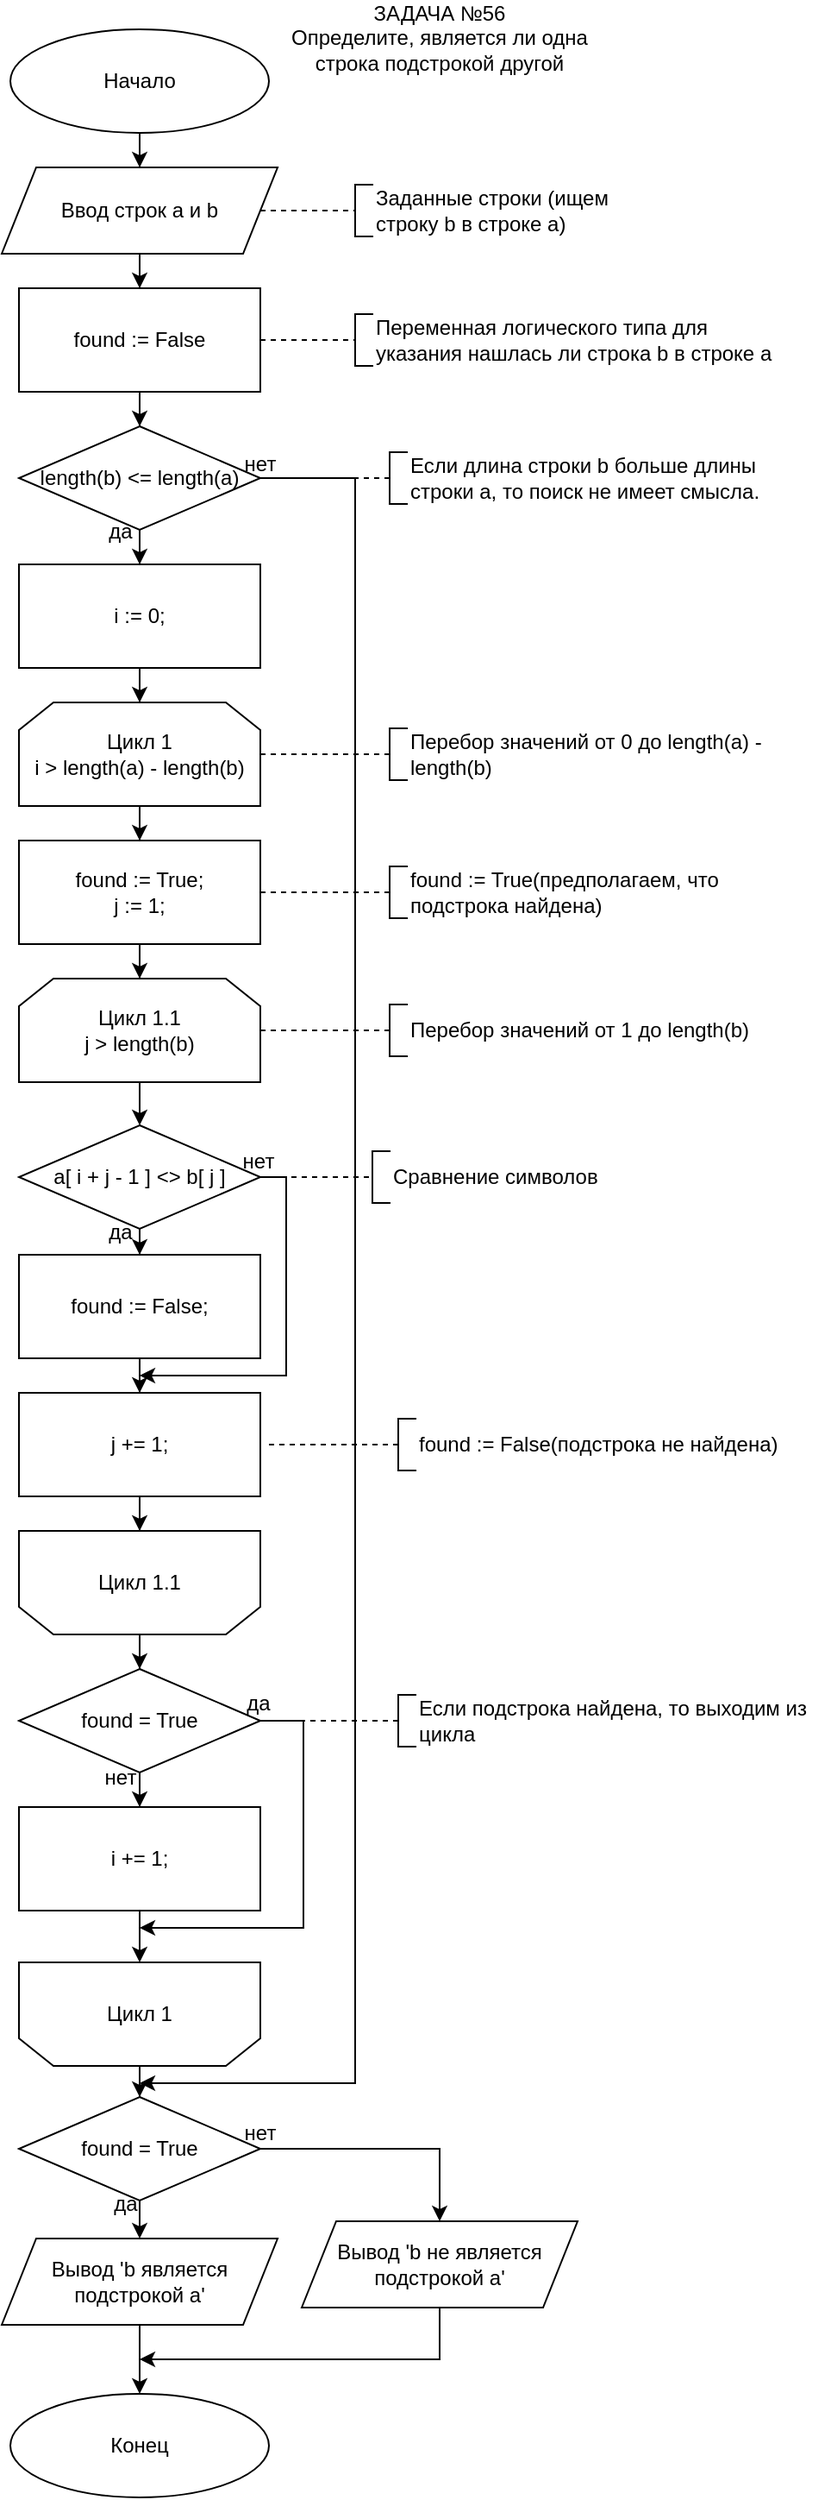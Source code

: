 <mxfile version="25.0.3">
  <diagram id="NTyWeSotmfnSPhq0FN5V" name="Страница — 1">
    <mxGraphModel dx="1290" dy="1736" grid="1" gridSize="10" guides="1" tooltips="1" connect="1" arrows="1" fold="1" page="1" pageScale="1" pageWidth="827" pageHeight="1169" math="0" shadow="0">
      <root>
        <mxCell id="0" />
        <mxCell id="1" parent="0" />
        <mxCell id="mmSBYy4YNqLgO61rvtRM-5" style="edgeStyle=orthogonalEdgeStyle;rounded=0;orthogonalLoop=1;jettySize=auto;html=1;" parent="1" source="mmSBYy4YNqLgO61rvtRM-1" target="mmSBYy4YNqLgO61rvtRM-3" edge="1">
          <mxGeometry relative="1" as="geometry" />
        </mxCell>
        <mxCell id="mmSBYy4YNqLgO61rvtRM-1" value="Начало" style="ellipse;whiteSpace=wrap;html=1;" parent="1" vertex="1">
          <mxGeometry x="170" y="-50" width="150" height="60" as="geometry" />
        </mxCell>
        <mxCell id="mmSBYy4YNqLgO61rvtRM-2" value="Конец" style="ellipse;whiteSpace=wrap;html=1;" parent="1" vertex="1">
          <mxGeometry x="170" y="1320" width="150" height="60" as="geometry" />
        </mxCell>
        <mxCell id="mmSBYy4YNqLgO61rvtRM-49" style="edgeStyle=orthogonalEdgeStyle;rounded=0;orthogonalLoop=1;jettySize=auto;html=1;" parent="1" source="mmSBYy4YNqLgO61rvtRM-3" target="mmSBYy4YNqLgO61rvtRM-48" edge="1">
          <mxGeometry relative="1" as="geometry" />
        </mxCell>
        <mxCell id="mmSBYy4YNqLgO61rvtRM-3" value="Ввод строк a и&lt;span style=&quot;background-color: initial;&quot;&gt;&amp;nbsp;b&lt;/span&gt;" style="shape=parallelogram;perimeter=parallelogramPerimeter;whiteSpace=wrap;html=1;fixedSize=1;" parent="1" vertex="1">
          <mxGeometry x="165" y="30" width="160" height="50" as="geometry" />
        </mxCell>
        <mxCell id="mmSBYy4YNqLgO61rvtRM-12" style="edgeStyle=orthogonalEdgeStyle;rounded=0;orthogonalLoop=1;jettySize=auto;html=1;" parent="1" source="mmSBYy4YNqLgO61rvtRM-4" target="mmSBYy4YNqLgO61rvtRM-11" edge="1">
          <mxGeometry relative="1" as="geometry" />
        </mxCell>
        <mxCell id="mmSBYy4YNqLgO61rvtRM-4" value="i := 0;" style="rounded=0;whiteSpace=wrap;html=1;" parent="1" vertex="1">
          <mxGeometry x="175" y="260" width="140" height="60" as="geometry" />
        </mxCell>
        <mxCell id="mmSBYy4YNqLgO61rvtRM-21" style="edgeStyle=orthogonalEdgeStyle;rounded=0;orthogonalLoop=1;jettySize=auto;html=1;" parent="1" source="mmSBYy4YNqLgO61rvtRM-6" target="mmSBYy4YNqLgO61rvtRM-4" edge="1">
          <mxGeometry relative="1" as="geometry" />
        </mxCell>
        <mxCell id="mmSBYy4YNqLgO61rvtRM-47" style="edgeStyle=orthogonalEdgeStyle;rounded=0;orthogonalLoop=1;jettySize=auto;html=1;" parent="1" source="mmSBYy4YNqLgO61rvtRM-6" edge="1">
          <mxGeometry relative="1" as="geometry">
            <mxPoint x="245" y="1140" as="targetPoint" />
            <Array as="points">
              <mxPoint x="370" y="210" />
              <mxPoint x="370" y="1140" />
              <mxPoint x="245" y="1140" />
            </Array>
          </mxGeometry>
        </mxCell>
        <mxCell id="mmSBYy4YNqLgO61rvtRM-6" value="length(b) &amp;lt;= length(a)" style="rhombus;whiteSpace=wrap;html=1;" parent="1" vertex="1">
          <mxGeometry x="175" y="180" width="140" height="60" as="geometry" />
        </mxCell>
        <mxCell id="mmSBYy4YNqLgO61rvtRM-38" style="edgeStyle=orthogonalEdgeStyle;rounded=0;orthogonalLoop=1;jettySize=auto;html=1;" parent="1" source="mmSBYy4YNqLgO61rvtRM-8" edge="1">
          <mxGeometry relative="1" as="geometry">
            <mxPoint x="245" y="1300" as="targetPoint" />
            <Array as="points">
              <mxPoint x="419" y="1300" />
              <mxPoint x="250" y="1300" />
            </Array>
          </mxGeometry>
        </mxCell>
        <mxCell id="mmSBYy4YNqLgO61rvtRM-8" value="Вывод &#39;b не является подстрокой a&#39;" style="shape=parallelogram;perimeter=parallelogramPerimeter;whiteSpace=wrap;html=1;fixedSize=1;" parent="1" vertex="1">
          <mxGeometry x="339" y="1220" width="160" height="50" as="geometry" />
        </mxCell>
        <mxCell id="mmSBYy4YNqLgO61rvtRM-14" style="edgeStyle=orthogonalEdgeStyle;rounded=0;orthogonalLoop=1;jettySize=auto;html=1;" parent="1" source="mmSBYy4YNqLgO61rvtRM-11" target="mmSBYy4YNqLgO61rvtRM-13" edge="1">
          <mxGeometry relative="1" as="geometry" />
        </mxCell>
        <mxCell id="mmSBYy4YNqLgO61rvtRM-11" value="Цикл 1&lt;div&gt;i &amp;gt; length(a) - length(b)&lt;/div&gt;" style="shape=loopLimit;whiteSpace=wrap;html=1;" parent="1" vertex="1">
          <mxGeometry x="175" y="340" width="140" height="60" as="geometry" />
        </mxCell>
        <mxCell id="mmSBYy4YNqLgO61rvtRM-16" style="edgeStyle=orthogonalEdgeStyle;rounded=0;orthogonalLoop=1;jettySize=auto;html=1;" parent="1" source="mmSBYy4YNqLgO61rvtRM-13" target="mmSBYy4YNqLgO61rvtRM-15" edge="1">
          <mxGeometry relative="1" as="geometry" />
        </mxCell>
        <mxCell id="mmSBYy4YNqLgO61rvtRM-13" value="found := True;&lt;div&gt;j := 1;&lt;/div&gt;" style="rounded=0;whiteSpace=wrap;html=1;" parent="1" vertex="1">
          <mxGeometry x="175" y="420" width="140" height="60" as="geometry" />
        </mxCell>
        <mxCell id="mmSBYy4YNqLgO61rvtRM-18" style="edgeStyle=orthogonalEdgeStyle;rounded=0;orthogonalLoop=1;jettySize=auto;html=1;" parent="1" source="mmSBYy4YNqLgO61rvtRM-15" target="mmSBYy4YNqLgO61rvtRM-17" edge="1">
          <mxGeometry relative="1" as="geometry" />
        </mxCell>
        <mxCell id="mmSBYy4YNqLgO61rvtRM-15" value="Цикл 1.1&lt;div&gt;j &amp;gt;&lt;span style=&quot;background-color: initial;&quot;&gt;&amp;nbsp;length(b)&lt;/span&gt;&lt;/div&gt;" style="shape=loopLimit;whiteSpace=wrap;html=1;" parent="1" vertex="1">
          <mxGeometry x="175" y="500" width="140" height="60" as="geometry" />
        </mxCell>
        <mxCell id="mmSBYy4YNqLgO61rvtRM-28" style="edgeStyle=orthogonalEdgeStyle;rounded=0;orthogonalLoop=1;jettySize=auto;html=1;" parent="1" source="mmSBYy4YNqLgO61rvtRM-17" edge="1">
          <mxGeometry relative="1" as="geometry">
            <mxPoint x="245" y="730" as="targetPoint" />
            <Array as="points">
              <mxPoint x="330" y="615" />
              <mxPoint x="330" y="730" />
            </Array>
          </mxGeometry>
        </mxCell>
        <mxCell id="mmSBYy4YNqLgO61rvtRM-85" style="edgeStyle=orthogonalEdgeStyle;rounded=0;orthogonalLoop=1;jettySize=auto;html=1;" parent="1" source="mmSBYy4YNqLgO61rvtRM-17" target="mmSBYy4YNqLgO61rvtRM-84" edge="1">
          <mxGeometry relative="1" as="geometry" />
        </mxCell>
        <mxCell id="mmSBYy4YNqLgO61rvtRM-17" value="a[ i + j - 1 ] &amp;lt;&amp;gt; b[ j ]" style="rhombus;whiteSpace=wrap;html=1;" parent="1" vertex="1">
          <mxGeometry x="175" y="585" width="140" height="60" as="geometry" />
        </mxCell>
        <mxCell id="mmSBYy4YNqLgO61rvtRM-23" style="edgeStyle=orthogonalEdgeStyle;rounded=0;orthogonalLoop=1;jettySize=auto;html=1;" parent="1" source="mmSBYy4YNqLgO61rvtRM-19" target="mmSBYy4YNqLgO61rvtRM-22" edge="1">
          <mxGeometry relative="1" as="geometry" />
        </mxCell>
        <mxCell id="mmSBYy4YNqLgO61rvtRM-19" value="j += 1;" style="rounded=0;whiteSpace=wrap;html=1;" parent="1" vertex="1">
          <mxGeometry x="175" y="740" width="140" height="60" as="geometry" />
        </mxCell>
        <mxCell id="mmSBYy4YNqLgO61rvtRM-25" style="edgeStyle=orthogonalEdgeStyle;rounded=0;orthogonalLoop=1;jettySize=auto;html=1;" parent="1" source="mmSBYy4YNqLgO61rvtRM-22" target="mmSBYy4YNqLgO61rvtRM-24" edge="1">
          <mxGeometry relative="1" as="geometry" />
        </mxCell>
        <mxCell id="mmSBYy4YNqLgO61rvtRM-22" value="Цикл 1.1" style="shape=loopLimit;whiteSpace=wrap;html=1;direction=west;" parent="1" vertex="1">
          <mxGeometry x="175" y="820" width="140" height="60" as="geometry" />
        </mxCell>
        <mxCell id="mmSBYy4YNqLgO61rvtRM-30" style="edgeStyle=orthogonalEdgeStyle;rounded=0;orthogonalLoop=1;jettySize=auto;html=1;exitX=1;exitY=0.5;exitDx=0;exitDy=0;" parent="1" source="mmSBYy4YNqLgO61rvtRM-24" edge="1">
          <mxGeometry relative="1" as="geometry">
            <mxPoint x="245" y="1050" as="targetPoint" />
            <Array as="points">
              <mxPoint x="340" y="930" />
              <mxPoint x="340" y="1050" />
            </Array>
          </mxGeometry>
        </mxCell>
        <mxCell id="mmSBYy4YNqLgO61rvtRM-88" style="edgeStyle=orthogonalEdgeStyle;rounded=0;orthogonalLoop=1;jettySize=auto;html=1;" parent="1" source="mmSBYy4YNqLgO61rvtRM-24" target="mmSBYy4YNqLgO61rvtRM-87" edge="1">
          <mxGeometry relative="1" as="geometry" />
        </mxCell>
        <mxCell id="mmSBYy4YNqLgO61rvtRM-24" value="found = True" style="rhombus;whiteSpace=wrap;html=1;" parent="1" vertex="1">
          <mxGeometry x="175" y="900" width="140" height="60" as="geometry" />
        </mxCell>
        <mxCell id="mmSBYy4YNqLgO61rvtRM-33" style="edgeStyle=orthogonalEdgeStyle;rounded=0;orthogonalLoop=1;jettySize=auto;html=1;" parent="1" source="mmSBYy4YNqLgO61rvtRM-26" target="mmSBYy4YNqLgO61rvtRM-32" edge="1">
          <mxGeometry relative="1" as="geometry" />
        </mxCell>
        <mxCell id="mmSBYy4YNqLgO61rvtRM-26" value="Цикл 1" style="shape=loopLimit;whiteSpace=wrap;html=1;direction=west;" parent="1" vertex="1">
          <mxGeometry x="175" y="1070" width="140" height="60" as="geometry" />
        </mxCell>
        <mxCell id="mmSBYy4YNqLgO61rvtRM-35" style="edgeStyle=orthogonalEdgeStyle;rounded=0;orthogonalLoop=1;jettySize=auto;html=1;" parent="1" source="mmSBYy4YNqLgO61rvtRM-32" target="mmSBYy4YNqLgO61rvtRM-34" edge="1">
          <mxGeometry relative="1" as="geometry" />
        </mxCell>
        <mxCell id="mmSBYy4YNqLgO61rvtRM-36" style="edgeStyle=orthogonalEdgeStyle;rounded=0;orthogonalLoop=1;jettySize=auto;html=1;" parent="1" source="mmSBYy4YNqLgO61rvtRM-32" target="mmSBYy4YNqLgO61rvtRM-8" edge="1">
          <mxGeometry relative="1" as="geometry" />
        </mxCell>
        <mxCell id="mmSBYy4YNqLgO61rvtRM-32" value="found = True" style="rhombus;whiteSpace=wrap;html=1;" parent="1" vertex="1">
          <mxGeometry x="175" y="1148" width="140" height="60" as="geometry" />
        </mxCell>
        <mxCell id="mmSBYy4YNqLgO61rvtRM-37" style="edgeStyle=orthogonalEdgeStyle;rounded=0;orthogonalLoop=1;jettySize=auto;html=1;" parent="1" source="mmSBYy4YNqLgO61rvtRM-34" target="mmSBYy4YNqLgO61rvtRM-2" edge="1">
          <mxGeometry relative="1" as="geometry" />
        </mxCell>
        <mxCell id="mmSBYy4YNqLgO61rvtRM-34" value="Вывод &#39;b является подстрокой a&#39;" style="shape=parallelogram;perimeter=parallelogramPerimeter;whiteSpace=wrap;html=1;fixedSize=1;" parent="1" vertex="1">
          <mxGeometry x="165" y="1230" width="160" height="50" as="geometry" />
        </mxCell>
        <mxCell id="mmSBYy4YNqLgO61rvtRM-39" value="да" style="text;html=1;align=center;verticalAlign=middle;whiteSpace=wrap;rounded=0;" parent="1" vertex="1">
          <mxGeometry x="227" y="1205" width="20" height="10" as="geometry" />
        </mxCell>
        <mxCell id="mmSBYy4YNqLgO61rvtRM-40" value="да" style="text;html=1;align=center;verticalAlign=middle;whiteSpace=wrap;rounded=0;" parent="1" vertex="1">
          <mxGeometry x="304" y="915" width="20" height="10" as="geometry" />
        </mxCell>
        <mxCell id="mmSBYy4YNqLgO61rvtRM-41" value="да" style="text;html=1;align=center;verticalAlign=middle;whiteSpace=wrap;rounded=0;" parent="1" vertex="1">
          <mxGeometry x="224" y="642" width="20" height="10" as="geometry" />
        </mxCell>
        <mxCell id="mmSBYy4YNqLgO61rvtRM-42" value="да" style="text;html=1;align=center;verticalAlign=middle;whiteSpace=wrap;rounded=0;" parent="1" vertex="1">
          <mxGeometry x="224" y="236" width="20" height="10" as="geometry" />
        </mxCell>
        <mxCell id="mmSBYy4YNqLgO61rvtRM-43" value="нет" style="text;html=1;align=center;verticalAlign=middle;whiteSpace=wrap;rounded=0;" parent="1" vertex="1">
          <mxGeometry x="305" y="1164" width="20" height="10" as="geometry" />
        </mxCell>
        <mxCell id="mmSBYy4YNqLgO61rvtRM-44" value="нет" style="text;html=1;align=center;verticalAlign=middle;whiteSpace=wrap;rounded=0;" parent="1" vertex="1">
          <mxGeometry x="224" y="958" width="20" height="10" as="geometry" />
        </mxCell>
        <mxCell id="mmSBYy4YNqLgO61rvtRM-45" value="нет" style="text;html=1;align=center;verticalAlign=middle;whiteSpace=wrap;rounded=0;" parent="1" vertex="1">
          <mxGeometry x="304" y="601" width="20" height="10" as="geometry" />
        </mxCell>
        <mxCell id="mmSBYy4YNqLgO61rvtRM-46" value="нет" style="text;html=1;align=center;verticalAlign=middle;whiteSpace=wrap;rounded=0;" parent="1" vertex="1">
          <mxGeometry x="305" y="197" width="20" height="10" as="geometry" />
        </mxCell>
        <mxCell id="mmSBYy4YNqLgO61rvtRM-50" style="edgeStyle=orthogonalEdgeStyle;rounded=0;orthogonalLoop=1;jettySize=auto;html=1;" parent="1" source="mmSBYy4YNqLgO61rvtRM-48" target="mmSBYy4YNqLgO61rvtRM-6" edge="1">
          <mxGeometry relative="1" as="geometry" />
        </mxCell>
        <mxCell id="mmSBYy4YNqLgO61rvtRM-48" value="found := False" style="rounded=0;whiteSpace=wrap;html=1;" parent="1" vertex="1">
          <mxGeometry x="175" y="100" width="140" height="60" as="geometry" />
        </mxCell>
        <mxCell id="mmSBYy4YNqLgO61rvtRM-51" value="" style="endArrow=none;dashed=1;html=1;rounded=0;" parent="1" source="mmSBYy4YNqLgO61rvtRM-3" target="mmSBYy4YNqLgO61rvtRM-52" edge="1">
          <mxGeometry width="50" height="50" relative="1" as="geometry">
            <mxPoint x="670" y="190" as="sourcePoint" />
            <mxPoint x="390" y="60" as="targetPoint" />
          </mxGeometry>
        </mxCell>
        <mxCell id="mmSBYy4YNqLgO61rvtRM-52" value="" style="shape=partialRectangle;whiteSpace=wrap;html=1;bottom=1;right=1;left=1;top=0;fillColor=none;routingCenterX=-0.5;rotation=90;" parent="1" vertex="1">
          <mxGeometry x="360" y="50" width="30" height="10" as="geometry" />
        </mxCell>
        <mxCell id="mmSBYy4YNqLgO61rvtRM-54" value="Заданные строки (ищем строку b в строке a)" style="text;html=1;align=left;verticalAlign=middle;whiteSpace=wrap;rounded=0;" parent="1" vertex="1">
          <mxGeometry x="380" y="40" width="146" height="30" as="geometry" />
        </mxCell>
        <mxCell id="mmSBYy4YNqLgO61rvtRM-55" value="" style="endArrow=none;dashed=1;html=1;rounded=0;" parent="1" target="mmSBYy4YNqLgO61rvtRM-56" edge="1">
          <mxGeometry width="50" height="50" relative="1" as="geometry">
            <mxPoint x="315" y="130" as="sourcePoint" />
            <mxPoint x="390" y="135" as="targetPoint" />
          </mxGeometry>
        </mxCell>
        <mxCell id="mmSBYy4YNqLgO61rvtRM-56" value="" style="shape=partialRectangle;whiteSpace=wrap;html=1;bottom=1;right=1;left=1;top=0;fillColor=none;routingCenterX=-0.5;rotation=90;" parent="1" vertex="1">
          <mxGeometry x="360" y="125" width="30" height="10" as="geometry" />
        </mxCell>
        <mxCell id="mmSBYy4YNqLgO61rvtRM-57" value="Переменная логического типа для указания нашлась ли строка b в строке a" style="text;html=1;align=left;verticalAlign=middle;whiteSpace=wrap;rounded=0;" parent="1" vertex="1">
          <mxGeometry x="380" y="115" width="240" height="30" as="geometry" />
        </mxCell>
        <mxCell id="mmSBYy4YNqLgO61rvtRM-60" value="" style="endArrow=none;dashed=1;html=1;rounded=0;" parent="1" target="mmSBYy4YNqLgO61rvtRM-61" edge="1">
          <mxGeometry width="50" height="50" relative="1" as="geometry">
            <mxPoint x="315" y="210" as="sourcePoint" />
            <mxPoint x="390" y="215" as="targetPoint" />
          </mxGeometry>
        </mxCell>
        <mxCell id="mmSBYy4YNqLgO61rvtRM-61" value="" style="shape=partialRectangle;whiteSpace=wrap;html=1;bottom=1;right=1;left=1;top=0;fillColor=none;routingCenterX=-0.5;rotation=90;" parent="1" vertex="1">
          <mxGeometry x="380" y="205" width="30" height="10" as="geometry" />
        </mxCell>
        <mxCell id="mmSBYy4YNqLgO61rvtRM-62" value="Если длина строки b больше длины строки a, то поиск не имеет смысла." style="text;html=1;align=left;verticalAlign=middle;whiteSpace=wrap;rounded=0;" parent="1" vertex="1">
          <mxGeometry x="400" y="195" width="240" height="30" as="geometry" />
        </mxCell>
        <mxCell id="mmSBYy4YNqLgO61rvtRM-63" value="" style="endArrow=none;dashed=1;html=1;rounded=0;" parent="1" target="mmSBYy4YNqLgO61rvtRM-64" edge="1">
          <mxGeometry width="50" height="50" relative="1" as="geometry">
            <mxPoint x="315" y="615" as="sourcePoint" />
            <mxPoint x="390" y="620" as="targetPoint" />
          </mxGeometry>
        </mxCell>
        <mxCell id="mmSBYy4YNqLgO61rvtRM-64" value="" style="shape=partialRectangle;whiteSpace=wrap;html=1;bottom=1;right=1;left=1;top=0;fillColor=none;routingCenterX=-0.5;rotation=90;" parent="1" vertex="1">
          <mxGeometry x="370" y="610" width="30" height="10" as="geometry" />
        </mxCell>
        <mxCell id="mmSBYy4YNqLgO61rvtRM-65" value="Сравнение символов" style="text;html=1;align=left;verticalAlign=middle;whiteSpace=wrap;rounded=0;" parent="1" vertex="1">
          <mxGeometry x="390" y="600" width="240" height="30" as="geometry" />
        </mxCell>
        <mxCell id="mmSBYy4YNqLgO61rvtRM-66" value="" style="endArrow=none;dashed=1;html=1;rounded=0;" parent="1" target="mmSBYy4YNqLgO61rvtRM-67" edge="1">
          <mxGeometry width="50" height="50" relative="1" as="geometry">
            <mxPoint x="315" y="450" as="sourcePoint" />
            <mxPoint x="390" y="455" as="targetPoint" />
          </mxGeometry>
        </mxCell>
        <mxCell id="mmSBYy4YNqLgO61rvtRM-67" value="" style="shape=partialRectangle;whiteSpace=wrap;html=1;bottom=1;right=1;left=1;top=0;fillColor=none;routingCenterX=-0.5;rotation=90;" parent="1" vertex="1">
          <mxGeometry x="380" y="445" width="30" height="10" as="geometry" />
        </mxCell>
        <mxCell id="mmSBYy4YNqLgO61rvtRM-68" value="found := True(предполагаем, что подстрока найдена)" style="text;html=1;align=left;verticalAlign=middle;whiteSpace=wrap;rounded=0;" parent="1" vertex="1">
          <mxGeometry x="400" y="435" width="240" height="30" as="geometry" />
        </mxCell>
        <mxCell id="mmSBYy4YNqLgO61rvtRM-69" value="" style="endArrow=none;dashed=1;html=1;rounded=0;" parent="1" target="mmSBYy4YNqLgO61rvtRM-70" edge="1">
          <mxGeometry width="50" height="50" relative="1" as="geometry">
            <mxPoint x="320" y="770" as="sourcePoint" />
            <mxPoint x="395" y="775" as="targetPoint" />
          </mxGeometry>
        </mxCell>
        <mxCell id="mmSBYy4YNqLgO61rvtRM-70" value="" style="shape=partialRectangle;whiteSpace=wrap;html=1;bottom=1;right=1;left=1;top=0;fillColor=none;routingCenterX=-0.5;rotation=90;" parent="1" vertex="1">
          <mxGeometry x="385" y="765" width="30" height="10" as="geometry" />
        </mxCell>
        <mxCell id="mmSBYy4YNqLgO61rvtRM-71" value="found := False(подстрока не найдена)" style="text;html=1;align=left;verticalAlign=middle;whiteSpace=wrap;rounded=0;" parent="1" vertex="1">
          <mxGeometry x="405" y="755" width="240" height="30" as="geometry" />
        </mxCell>
        <mxCell id="mmSBYy4YNqLgO61rvtRM-75" value="" style="endArrow=none;dashed=1;html=1;rounded=0;" parent="1" target="mmSBYy4YNqLgO61rvtRM-76" edge="1">
          <mxGeometry width="50" height="50" relative="1" as="geometry">
            <mxPoint x="320" y="930" as="sourcePoint" />
            <mxPoint x="395" y="935" as="targetPoint" />
          </mxGeometry>
        </mxCell>
        <mxCell id="mmSBYy4YNqLgO61rvtRM-76" value="" style="shape=partialRectangle;whiteSpace=wrap;html=1;bottom=1;right=1;left=1;top=0;fillColor=none;routingCenterX=-0.5;rotation=90;" parent="1" vertex="1">
          <mxGeometry x="385" y="925" width="30" height="10" as="geometry" />
        </mxCell>
        <mxCell id="mmSBYy4YNqLgO61rvtRM-77" value="Если подстрока найдена, то выходим из цикла" style="text;html=1;align=left;verticalAlign=middle;whiteSpace=wrap;rounded=0;" parent="1" vertex="1">
          <mxGeometry x="405" y="915" width="240" height="30" as="geometry" />
        </mxCell>
        <mxCell id="mmSBYy4YNqLgO61rvtRM-78" value="" style="endArrow=none;dashed=1;html=1;rounded=0;" parent="1" target="mmSBYy4YNqLgO61rvtRM-79" edge="1">
          <mxGeometry width="50" height="50" relative="1" as="geometry">
            <mxPoint x="315" y="370" as="sourcePoint" />
            <mxPoint x="390" y="375" as="targetPoint" />
          </mxGeometry>
        </mxCell>
        <mxCell id="mmSBYy4YNqLgO61rvtRM-79" value="" style="shape=partialRectangle;whiteSpace=wrap;html=1;bottom=1;right=1;left=1;top=0;fillColor=none;routingCenterX=-0.5;rotation=90;" parent="1" vertex="1">
          <mxGeometry x="380" y="365" width="30" height="10" as="geometry" />
        </mxCell>
        <mxCell id="mmSBYy4YNqLgO61rvtRM-80" value="Перебор значений от 0 до&amp;nbsp;&lt;span style=&quot;text-align: center;&quot;&gt;length(a) - length(b)&lt;/span&gt;" style="text;html=1;align=left;verticalAlign=middle;whiteSpace=wrap;rounded=0;" parent="1" vertex="1">
          <mxGeometry x="400" y="355" width="240" height="30" as="geometry" />
        </mxCell>
        <mxCell id="mmSBYy4YNqLgO61rvtRM-81" value="" style="endArrow=none;dashed=1;html=1;rounded=0;" parent="1" target="mmSBYy4YNqLgO61rvtRM-82" edge="1">
          <mxGeometry width="50" height="50" relative="1" as="geometry">
            <mxPoint x="315" y="530" as="sourcePoint" />
            <mxPoint x="390" y="535" as="targetPoint" />
          </mxGeometry>
        </mxCell>
        <mxCell id="mmSBYy4YNqLgO61rvtRM-82" value="" style="shape=partialRectangle;whiteSpace=wrap;html=1;bottom=1;right=1;left=1;top=0;fillColor=none;routingCenterX=-0.5;rotation=90;" parent="1" vertex="1">
          <mxGeometry x="380" y="525" width="30" height="10" as="geometry" />
        </mxCell>
        <mxCell id="mmSBYy4YNqLgO61rvtRM-83" value="Перебор значений от 1 до&amp;nbsp;&lt;span style=&quot;text-align: center;&quot;&gt;length(b)&lt;/span&gt;" style="text;html=1;align=left;verticalAlign=middle;whiteSpace=wrap;rounded=0;" parent="1" vertex="1">
          <mxGeometry x="400" y="515" width="240" height="30" as="geometry" />
        </mxCell>
        <mxCell id="mmSBYy4YNqLgO61rvtRM-86" style="edgeStyle=orthogonalEdgeStyle;rounded=0;orthogonalLoop=1;jettySize=auto;html=1;" parent="1" source="mmSBYy4YNqLgO61rvtRM-84" target="mmSBYy4YNqLgO61rvtRM-19" edge="1">
          <mxGeometry relative="1" as="geometry" />
        </mxCell>
        <mxCell id="mmSBYy4YNqLgO61rvtRM-84" value="found := False;" style="rounded=0;whiteSpace=wrap;html=1;" parent="1" vertex="1">
          <mxGeometry x="175" y="660" width="140" height="60" as="geometry" />
        </mxCell>
        <mxCell id="mmSBYy4YNqLgO61rvtRM-89" style="edgeStyle=orthogonalEdgeStyle;rounded=0;orthogonalLoop=1;jettySize=auto;html=1;" parent="1" source="mmSBYy4YNqLgO61rvtRM-87" target="mmSBYy4YNqLgO61rvtRM-26" edge="1">
          <mxGeometry relative="1" as="geometry" />
        </mxCell>
        <mxCell id="mmSBYy4YNqLgO61rvtRM-87" value="i += 1;" style="rounded=0;whiteSpace=wrap;html=1;" parent="1" vertex="1">
          <mxGeometry x="175" y="980" width="140" height="60" as="geometry" />
        </mxCell>
        <mxCell id="x3Iy4iVnlTO4qwPrki3_-1" value="ЗАДАЧА №56&lt;br&gt;Определите, является ли одна строка подстрокой другой" style="text;html=1;align=center;verticalAlign=middle;whiteSpace=wrap;rounded=0;" parent="1" vertex="1">
          <mxGeometry x="319" y="-60" width="200" height="30" as="geometry" />
        </mxCell>
      </root>
    </mxGraphModel>
  </diagram>
</mxfile>
